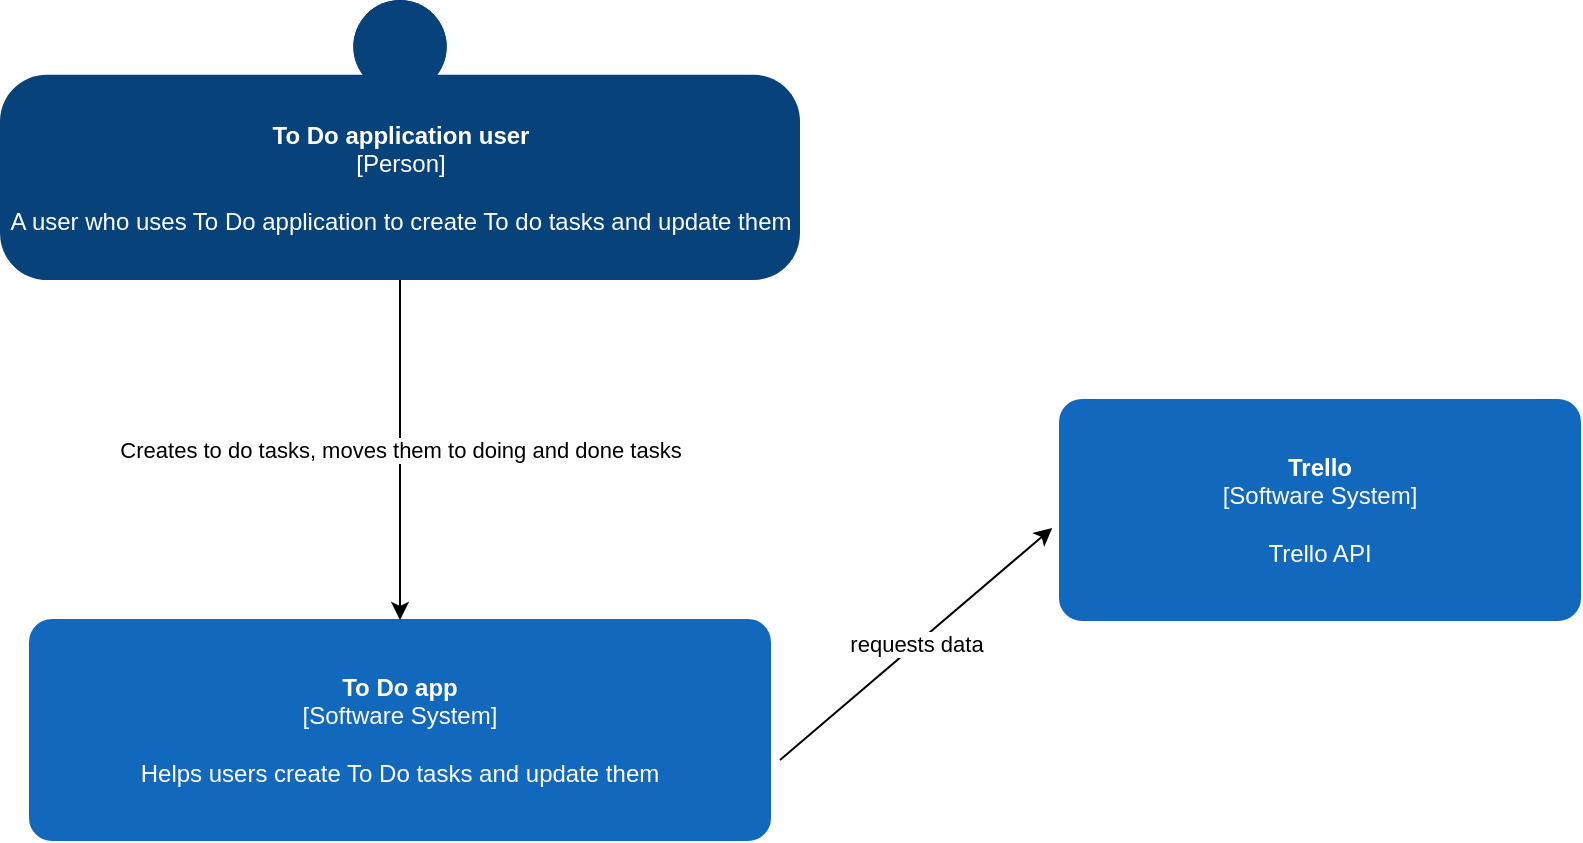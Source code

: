 <mxfile version="14.7.4" type="device"><diagram id="2uxuQntTiMsBOz3fLmpx" name="Page-1"><mxGraphModel dx="1038" dy="533" grid="1" gridSize="10" guides="1" tooltips="1" connect="1" arrows="1" fold="1" page="1" pageScale="1" pageWidth="850" pageHeight="1100" math="0" shadow="0"><root><mxCell id="0"/><mxCell id="1" parent="0"/><object placeholders="1" c4Name="To Do application user" c4Type="Person" c4Description="A user who uses To Do application to create To do tasks and update them" label="&lt;b&gt;%c4Name%&lt;/b&gt;&lt;div&gt;[%c4Type%]&lt;/div&gt;&lt;br&gt;&lt;div&gt;%c4Description%&lt;/div&gt;" id="WCOgIzWJ3uYenvS4k5uy-1"><mxCell style="html=1;dashed=0;whitespace=wrap;fillColor=#08427b;strokeColor=none;fontColor=#ffffff;shape=mxgraph.c4.person;align=center;metaEdit=1;points=[[0.5,0,0],[1,0.5,0],[1,0.75,0],[0.75,1,0],[0.5,1,0],[0.25,1,0],[0,0.75,0],[0,0.5,0]];metaData={&quot;c4Type&quot;:{&quot;editable&quot;:false}};" parent="1" vertex="1"><mxGeometry x="100" y="70" width="400" height="140" as="geometry"/></mxCell></object><object placeholders="1" c4Name="To Do app" c4Type="Software System" c4Description="Helps users create To Do tasks and update them" label="&lt;b&gt;%c4Name%&lt;/b&gt;&lt;div&gt;[%c4Type%]&lt;/div&gt;&lt;br&gt;&lt;div&gt;%c4Description%&lt;/div&gt;" id="WCOgIzWJ3uYenvS4k5uy-2"><mxCell style="rounded=1;whiteSpace=wrap;html=1;labelBackgroundColor=none;fillColor=#1168BD;fontColor=#ffffff;align=center;arcSize=10;strokeColor=#1168BD;metaEdit=1;metaData={&quot;c4Type&quot;:{&quot;editable&quot;:false}};points=[[0.25,0,0],[0.5,0,0],[0.75,0,0],[1,0.25,0],[1,0.5,0],[1,0.75,0],[0.75,1,0],[0.5,1,0],[0.25,1,0],[0,0.75,0],[0,0.5,0],[0,0.25,0]];" parent="1" vertex="1"><mxGeometry x="115" y="380" width="370" height="110" as="geometry"/></mxCell></object><mxCell id="WCOgIzWJ3uYenvS4k5uy-3" value="" style="endArrow=classic;html=1;entryX=0.5;entryY=0;entryDx=0;entryDy=0;entryPerimeter=0;" parent="1" source="WCOgIzWJ3uYenvS4k5uy-1" target="WCOgIzWJ3uYenvS4k5uy-2" edge="1"><mxGeometry relative="1" as="geometry"><mxPoint x="370" y="280" as="sourcePoint"/><mxPoint x="470" y="280" as="targetPoint"/></mxGeometry></mxCell><mxCell id="WCOgIzWJ3uYenvS4k5uy-4" value="Creates to do tasks, moves them to doing and done tasks" style="edgeLabel;resizable=0;html=1;align=center;verticalAlign=middle;" parent="WCOgIzWJ3uYenvS4k5uy-3" connectable="0" vertex="1"><mxGeometry relative="1" as="geometry"/></mxCell><object placeholders="1" c4Name="Trello" c4Type="Software System" c4Description="Trello API" label="&lt;b&gt;%c4Name%&lt;/b&gt;&lt;div&gt;[%c4Type%]&lt;/div&gt;&lt;br&gt;&lt;div&gt;%c4Description%&lt;/div&gt;" id="-kBxumxFTXAUXyHiSlbX-1"><mxCell style="rounded=1;whiteSpace=wrap;html=1;labelBackgroundColor=none;fillColor=#1168BD;fontColor=#ffffff;align=center;arcSize=10;strokeColor=#1168BD;metaEdit=1;metaData={&quot;c4Type&quot;:{&quot;editable&quot;:false}};points=[[0.25,0,0],[0.5,0,0],[0.75,0,0],[1,0.25,0],[1,0.5,0],[1,0.75,0],[0.75,1,0],[0.5,1,0],[0.25,1,0],[0,0.75,0],[0,0.5,0],[0,0.25,0]];" vertex="1" parent="1"><mxGeometry x="630" y="270" width="260" height="110" as="geometry"/></mxCell></object><mxCell id="-kBxumxFTXAUXyHiSlbX-2" value="" style="endArrow=classic;html=1;entryX=-0.015;entryY=0.582;entryDx=0;entryDy=0;entryPerimeter=0;" edge="1" parent="1" target="-kBxumxFTXAUXyHiSlbX-1"><mxGeometry relative="1" as="geometry"><mxPoint x="490" y="450" as="sourcePoint"/><mxPoint x="590" y="450" as="targetPoint"/></mxGeometry></mxCell><mxCell id="-kBxumxFTXAUXyHiSlbX-3" value="requests data" style="edgeLabel;resizable=0;html=1;align=center;verticalAlign=middle;" connectable="0" vertex="1" parent="-kBxumxFTXAUXyHiSlbX-2"><mxGeometry relative="1" as="geometry"/></mxCell></root></mxGraphModel></diagram></mxfile>